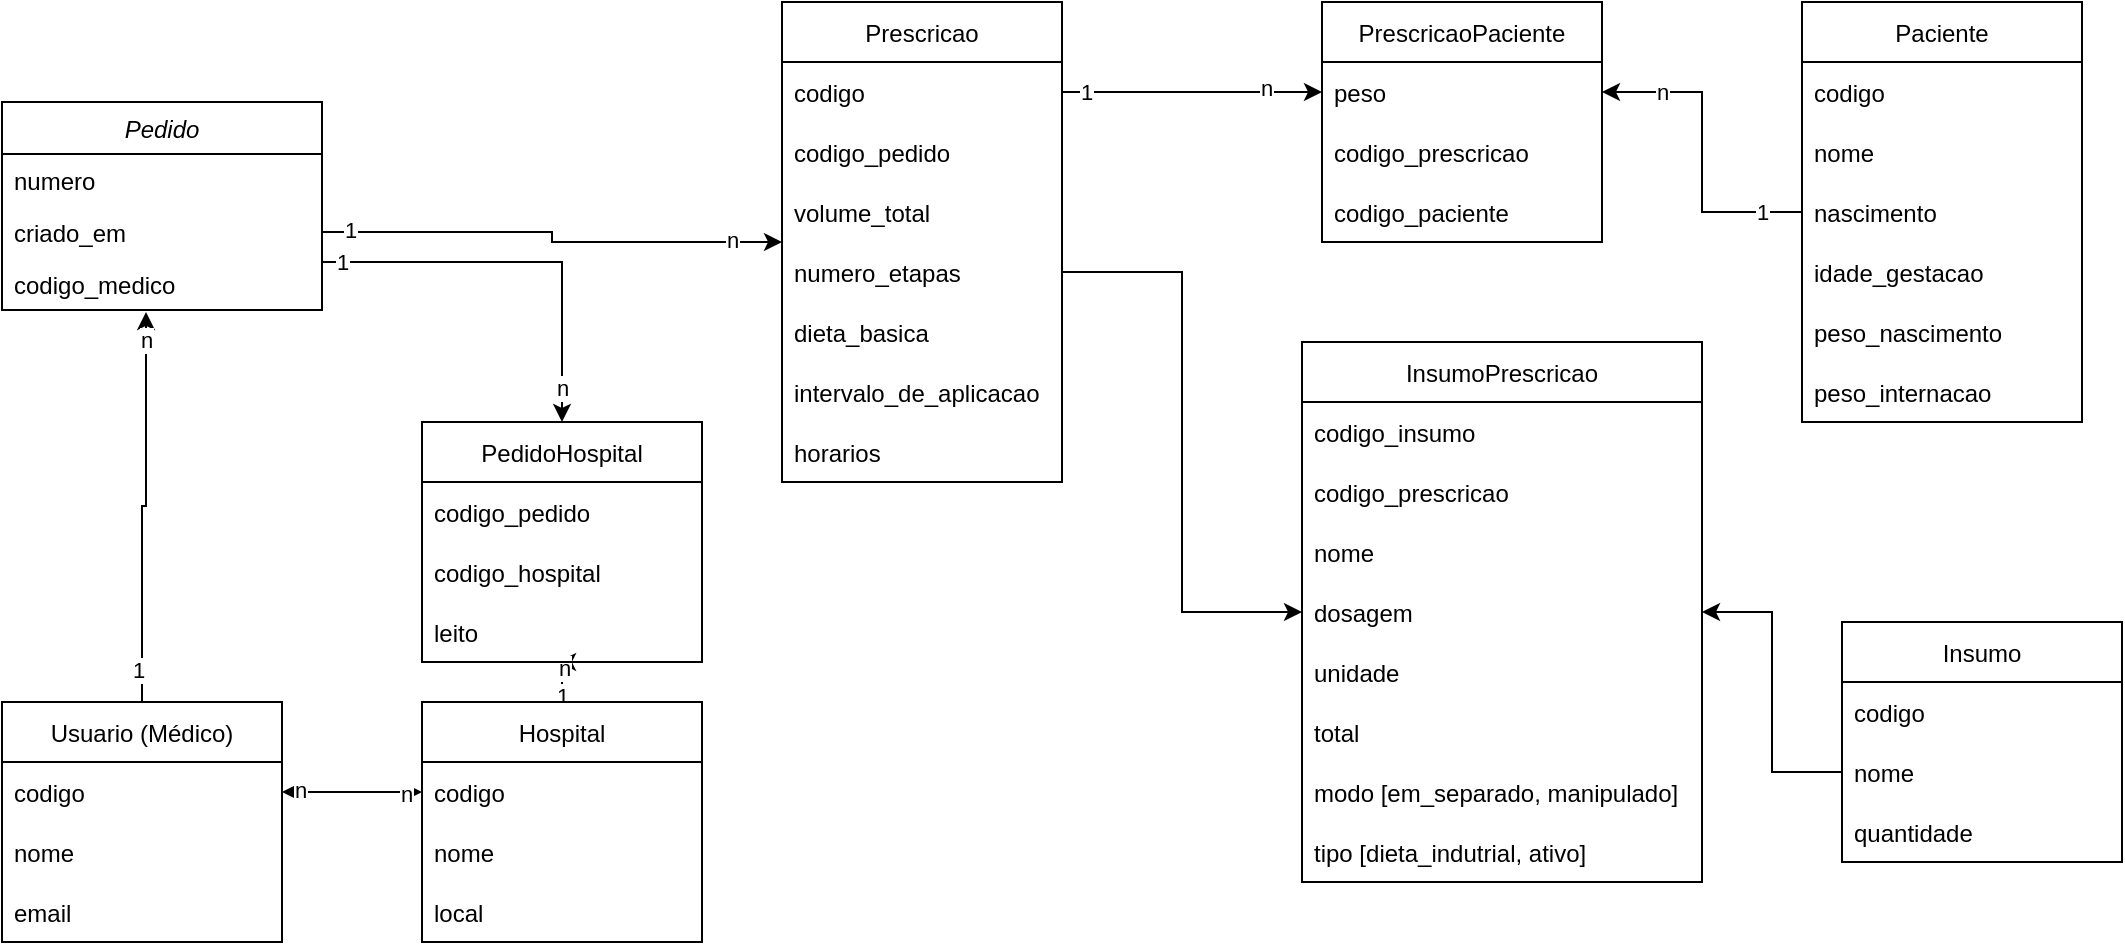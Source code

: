 <mxfile version="15.6.5" type="github">
  <diagram id="C5RBs43oDa-KdzZeNtuy" name="Page-1">
    <mxGraphModel dx="1426" dy="729" grid="1" gridSize="10" guides="1" tooltips="1" connect="1" arrows="1" fold="1" page="1" pageScale="1" pageWidth="827" pageHeight="1169" math="0" shadow="0">
      <root>
        <mxCell id="WIyWlLk6GJQsqaUBKTNV-0" />
        <mxCell id="WIyWlLk6GJQsqaUBKTNV-1" parent="WIyWlLk6GJQsqaUBKTNV-0" />
        <mxCell id="RVjRkeRHaAizrNb8GUoN-22" style="edgeStyle=orthogonalEdgeStyle;rounded=0;orthogonalLoop=1;jettySize=auto;html=1;labelBackgroundColor=default;fontColor=default;strokeColor=default;" edge="1" parent="WIyWlLk6GJQsqaUBKTNV-1" source="zkfFHV4jXpPFQw0GAbJ--0" target="RVjRkeRHaAizrNb8GUoN-23">
          <mxGeometry relative="1" as="geometry">
            <mxPoint x="280" y="220" as="targetPoint" />
            <Array as="points">
              <mxPoint x="320" y="150" />
            </Array>
          </mxGeometry>
        </mxCell>
        <mxCell id="RVjRkeRHaAizrNb8GUoN-63" value="1" style="edgeLabel;html=1;align=center;verticalAlign=middle;resizable=0;points=[];fontColor=default;" vertex="1" connectable="0" parent="RVjRkeRHaAizrNb8GUoN-22">
          <mxGeometry x="-0.905" relative="1" as="geometry">
            <mxPoint as="offset" />
          </mxGeometry>
        </mxCell>
        <mxCell id="RVjRkeRHaAizrNb8GUoN-64" value="n" style="edgeLabel;html=1;align=center;verticalAlign=middle;resizable=0;points=[];fontColor=default;" vertex="1" connectable="0" parent="RVjRkeRHaAizrNb8GUoN-22">
          <mxGeometry x="0.829" relative="1" as="geometry">
            <mxPoint as="offset" />
          </mxGeometry>
        </mxCell>
        <mxCell id="zkfFHV4jXpPFQw0GAbJ--0" value="Pedido" style="swimlane;fontStyle=2;align=center;verticalAlign=top;childLayout=stackLayout;horizontal=1;startSize=26;horizontalStack=0;resizeParent=1;resizeLast=0;collapsible=1;marginBottom=0;rounded=0;shadow=0;strokeWidth=1;fontColor=default;fillColor=default;strokeColor=default;" parent="WIyWlLk6GJQsqaUBKTNV-1" vertex="1">
          <mxGeometry x="40" y="70" width="160" height="104" as="geometry">
            <mxRectangle x="40" y="70" width="160" height="26" as="alternateBounds" />
          </mxGeometry>
        </mxCell>
        <mxCell id="zkfFHV4jXpPFQw0GAbJ--1" value="numero" style="text;align=left;verticalAlign=top;spacingLeft=4;spacingRight=4;overflow=hidden;rotatable=0;points=[[0,0.5],[1,0.5]];portConstraint=eastwest;fontColor=default;" parent="zkfFHV4jXpPFQw0GAbJ--0" vertex="1">
          <mxGeometry y="26" width="160" height="26" as="geometry" />
        </mxCell>
        <mxCell id="zkfFHV4jXpPFQw0GAbJ--2" value="criado_em" style="text;align=left;verticalAlign=top;spacingLeft=4;spacingRight=4;overflow=hidden;rotatable=0;points=[[0,0.5],[1,0.5]];portConstraint=eastwest;rounded=0;shadow=0;html=0;fontColor=default;" parent="zkfFHV4jXpPFQw0GAbJ--0" vertex="1">
          <mxGeometry y="52" width="160" height="26" as="geometry" />
        </mxCell>
        <mxCell id="RVjRkeRHaAizrNb8GUoN-83" value="codigo_medico" style="text;align=left;verticalAlign=top;spacingLeft=4;spacingRight=4;overflow=hidden;rotatable=0;points=[[0,0.5],[1,0.5]];portConstraint=eastwest;rounded=0;shadow=0;html=0;fontColor=default;" vertex="1" parent="zkfFHV4jXpPFQw0GAbJ--0">
          <mxGeometry y="78" width="160" height="26" as="geometry" />
        </mxCell>
        <mxCell id="RVjRkeRHaAizrNb8GUoN-5" style="edgeStyle=orthogonalEdgeStyle;rounded=0;orthogonalLoop=1;jettySize=auto;html=1;labelBackgroundColor=default;fontColor=default;strokeColor=default;" edge="1" parent="WIyWlLk6GJQsqaUBKTNV-1" source="zkfFHV4jXpPFQw0GAbJ--2" target="RVjRkeRHaAizrNb8GUoN-6">
          <mxGeometry relative="1" as="geometry">
            <mxPoint x="350" y="135" as="targetPoint" />
          </mxGeometry>
        </mxCell>
        <mxCell id="RVjRkeRHaAizrNb8GUoN-43" value="1" style="edgeLabel;html=1;align=center;verticalAlign=middle;resizable=0;points=[];fontColor=default;" vertex="1" connectable="0" parent="RVjRkeRHaAizrNb8GUoN-5">
          <mxGeometry x="-0.886" y="1" relative="1" as="geometry">
            <mxPoint as="offset" />
          </mxGeometry>
        </mxCell>
        <mxCell id="RVjRkeRHaAizrNb8GUoN-44" value="n" style="edgeLabel;html=1;align=center;verticalAlign=middle;resizable=0;points=[];fontColor=default;" vertex="1" connectable="0" parent="RVjRkeRHaAizrNb8GUoN-5">
          <mxGeometry x="0.785" y="1" relative="1" as="geometry">
            <mxPoint as="offset" />
          </mxGeometry>
        </mxCell>
        <mxCell id="RVjRkeRHaAizrNb8GUoN-6" value="Prescricao" style="swimlane;fontStyle=0;childLayout=stackLayout;horizontal=1;startSize=30;horizontalStack=0;resizeParent=1;resizeParentMax=0;resizeLast=0;collapsible=1;marginBottom=0;fontColor=default;strokeColor=default;fillColor=default;" vertex="1" parent="WIyWlLk6GJQsqaUBKTNV-1">
          <mxGeometry x="430" y="20" width="140" height="240" as="geometry">
            <mxRectangle x="430" y="20" width="90" height="30" as="alternateBounds" />
          </mxGeometry>
        </mxCell>
        <mxCell id="RVjRkeRHaAizrNb8GUoN-7" value="codigo" style="text;strokeColor=none;fillColor=none;align=left;verticalAlign=middle;spacingLeft=4;spacingRight=4;overflow=hidden;points=[[0,0.5],[1,0.5]];portConstraint=eastwest;rotatable=0;fontColor=default;" vertex="1" parent="RVjRkeRHaAizrNb8GUoN-6">
          <mxGeometry y="30" width="140" height="30" as="geometry" />
        </mxCell>
        <mxCell id="RVjRkeRHaAizrNb8GUoN-89" value="codigo_pedido" style="text;strokeColor=none;fillColor=none;align=left;verticalAlign=middle;spacingLeft=4;spacingRight=4;overflow=hidden;points=[[0,0.5],[1,0.5]];portConstraint=eastwest;rotatable=0;fontColor=default;" vertex="1" parent="RVjRkeRHaAizrNb8GUoN-6">
          <mxGeometry y="60" width="140" height="30" as="geometry" />
        </mxCell>
        <mxCell id="RVjRkeRHaAizrNb8GUoN-8" value="volume_total" style="text;strokeColor=none;fillColor=none;align=left;verticalAlign=middle;spacingLeft=4;spacingRight=4;overflow=hidden;points=[[0,0.5],[1,0.5]];portConstraint=eastwest;rotatable=0;fontColor=default;" vertex="1" parent="RVjRkeRHaAizrNb8GUoN-6">
          <mxGeometry y="90" width="140" height="30" as="geometry" />
        </mxCell>
        <mxCell id="RVjRkeRHaAizrNb8GUoN-65" value="numero_etapas" style="text;strokeColor=none;fillColor=none;align=left;verticalAlign=middle;spacingLeft=4;spacingRight=4;overflow=hidden;points=[[0,0.5],[1,0.5]];portConstraint=eastwest;rotatable=0;fontColor=default;" vertex="1" parent="RVjRkeRHaAizrNb8GUoN-6">
          <mxGeometry y="120" width="140" height="30" as="geometry" />
        </mxCell>
        <mxCell id="RVjRkeRHaAizrNb8GUoN-66" value="dieta_basica" style="text;strokeColor=none;fillColor=none;align=left;verticalAlign=middle;spacingLeft=4;spacingRight=4;overflow=hidden;points=[[0,0.5],[1,0.5]];portConstraint=eastwest;rotatable=0;fontColor=default;" vertex="1" parent="RVjRkeRHaAizrNb8GUoN-6">
          <mxGeometry y="150" width="140" height="30" as="geometry" />
        </mxCell>
        <mxCell id="RVjRkeRHaAizrNb8GUoN-67" value="intervalo_de_aplicacao" style="text;strokeColor=none;fillColor=none;align=left;verticalAlign=middle;spacingLeft=4;spacingRight=4;overflow=hidden;points=[[0,0.5],[1,0.5]];portConstraint=eastwest;rotatable=0;fontColor=default;" vertex="1" parent="RVjRkeRHaAizrNb8GUoN-6">
          <mxGeometry y="180" width="140" height="30" as="geometry" />
        </mxCell>
        <mxCell id="RVjRkeRHaAizrNb8GUoN-82" value="horarios" style="text;strokeColor=none;fillColor=none;align=left;verticalAlign=middle;spacingLeft=4;spacingRight=4;overflow=hidden;points=[[0,0.5],[1,0.5]];portConstraint=eastwest;rotatable=0;fontColor=default;" vertex="1" parent="RVjRkeRHaAizrNb8GUoN-6">
          <mxGeometry y="210" width="140" height="30" as="geometry" />
        </mxCell>
        <mxCell id="RVjRkeRHaAizrNb8GUoN-84" style="edgeStyle=orthogonalEdgeStyle;rounded=0;orthogonalLoop=1;jettySize=auto;html=1;entryX=0.45;entryY=1.038;entryDx=0;entryDy=0;entryPerimeter=0;labelBackgroundColor=default;fontColor=default;strokeColor=default;" edge="1" parent="WIyWlLk6GJQsqaUBKTNV-1" source="RVjRkeRHaAizrNb8GUoN-12" target="RVjRkeRHaAizrNb8GUoN-83">
          <mxGeometry relative="1" as="geometry" />
        </mxCell>
        <mxCell id="RVjRkeRHaAizrNb8GUoN-85" value="1" style="edgeLabel;html=1;align=center;verticalAlign=middle;resizable=0;points=[];fontColor=default;" vertex="1" connectable="0" parent="RVjRkeRHaAizrNb8GUoN-84">
          <mxGeometry x="-0.834" y="2" relative="1" as="geometry">
            <mxPoint as="offset" />
          </mxGeometry>
        </mxCell>
        <mxCell id="RVjRkeRHaAizrNb8GUoN-86" value="n" style="edgeLabel;html=1;align=center;verticalAlign=middle;resizable=0;points=[];fontColor=default;" vertex="1" connectable="0" parent="RVjRkeRHaAizrNb8GUoN-84">
          <mxGeometry x="0.862" relative="1" as="geometry">
            <mxPoint as="offset" />
          </mxGeometry>
        </mxCell>
        <mxCell id="RVjRkeRHaAizrNb8GUoN-12" value="Usuario (Médico)" style="swimlane;fontStyle=0;childLayout=stackLayout;horizontal=1;startSize=30;horizontalStack=0;resizeParent=1;resizeParentMax=0;resizeLast=0;collapsible=1;marginBottom=0;fontColor=default;strokeColor=default;fillColor=default;" vertex="1" parent="WIyWlLk6GJQsqaUBKTNV-1">
          <mxGeometry x="40" y="370" width="140" height="120" as="geometry">
            <mxRectangle x="20" y="370" width="70" height="30" as="alternateBounds" />
          </mxGeometry>
        </mxCell>
        <mxCell id="RVjRkeRHaAizrNb8GUoN-13" value="codigo" style="text;strokeColor=none;fillColor=none;align=left;verticalAlign=middle;spacingLeft=4;spacingRight=4;overflow=hidden;points=[[0,0.5],[1,0.5]];portConstraint=eastwest;rotatable=0;fontColor=default;" vertex="1" parent="RVjRkeRHaAizrNb8GUoN-12">
          <mxGeometry y="30" width="140" height="30" as="geometry" />
        </mxCell>
        <mxCell id="RVjRkeRHaAizrNb8GUoN-14" value="nome" style="text;strokeColor=none;fillColor=none;align=left;verticalAlign=middle;spacingLeft=4;spacingRight=4;overflow=hidden;points=[[0,0.5],[1,0.5]];portConstraint=eastwest;rotatable=0;fontColor=default;" vertex="1" parent="RVjRkeRHaAizrNb8GUoN-12">
          <mxGeometry y="60" width="140" height="30" as="geometry" />
        </mxCell>
        <mxCell id="RVjRkeRHaAizrNb8GUoN-93" value="email" style="text;strokeColor=none;fillColor=none;align=left;verticalAlign=middle;spacingLeft=4;spacingRight=4;overflow=hidden;points=[[0,0.5],[1,0.5]];portConstraint=eastwest;rotatable=0;fontColor=default;" vertex="1" parent="RVjRkeRHaAizrNb8GUoN-12">
          <mxGeometry y="90" width="140" height="30" as="geometry" />
        </mxCell>
        <mxCell id="RVjRkeRHaAizrNb8GUoN-60" style="edgeStyle=orthogonalEdgeStyle;rounded=0;orthogonalLoop=1;jettySize=auto;html=1;entryX=0.486;entryY=1;entryDx=0;entryDy=0;entryPerimeter=0;labelBackgroundColor=default;fontColor=default;strokeColor=default;" edge="1" parent="WIyWlLk6GJQsqaUBKTNV-1" source="RVjRkeRHaAizrNb8GUoN-17" target="RVjRkeRHaAizrNb8GUoN-24">
          <mxGeometry relative="1" as="geometry" />
        </mxCell>
        <mxCell id="RVjRkeRHaAizrNb8GUoN-61" value="1" style="edgeLabel;html=1;align=center;verticalAlign=middle;resizable=0;points=[];fontColor=default;" vertex="1" connectable="0" parent="RVjRkeRHaAizrNb8GUoN-60">
          <mxGeometry x="-0.722" relative="1" as="geometry">
            <mxPoint as="offset" />
          </mxGeometry>
        </mxCell>
        <mxCell id="RVjRkeRHaAizrNb8GUoN-62" value="n" style="edgeLabel;html=1;align=center;verticalAlign=middle;resizable=0;points=[];fontColor=default;" vertex="1" connectable="0" parent="RVjRkeRHaAizrNb8GUoN-60">
          <mxGeometry x="0.556" y="-1" relative="1" as="geometry">
            <mxPoint as="offset" />
          </mxGeometry>
        </mxCell>
        <mxCell id="RVjRkeRHaAizrNb8GUoN-17" value="Hospital" style="swimlane;fontStyle=0;childLayout=stackLayout;horizontal=1;startSize=30;horizontalStack=0;resizeParent=1;resizeParentMax=0;resizeLast=0;collapsible=1;marginBottom=0;fontColor=default;strokeColor=default;fillColor=default;" vertex="1" parent="WIyWlLk6GJQsqaUBKTNV-1">
          <mxGeometry x="250" y="370" width="140" height="120" as="geometry">
            <mxRectangle x="250" y="370" width="80" height="30" as="alternateBounds" />
          </mxGeometry>
        </mxCell>
        <mxCell id="RVjRkeRHaAizrNb8GUoN-18" value="codigo" style="text;strokeColor=none;fillColor=none;align=left;verticalAlign=middle;spacingLeft=4;spacingRight=4;overflow=hidden;points=[[0,0.5],[1,0.5]];portConstraint=eastwest;rotatable=0;fontColor=default;" vertex="1" parent="RVjRkeRHaAizrNb8GUoN-17">
          <mxGeometry y="30" width="140" height="30" as="geometry" />
        </mxCell>
        <mxCell id="RVjRkeRHaAizrNb8GUoN-19" value="nome" style="text;strokeColor=none;fillColor=none;align=left;verticalAlign=middle;spacingLeft=4;spacingRight=4;overflow=hidden;points=[[0,0.5],[1,0.5]];portConstraint=eastwest;rotatable=0;fontColor=default;" vertex="1" parent="RVjRkeRHaAizrNb8GUoN-17">
          <mxGeometry y="60" width="140" height="30" as="geometry" />
        </mxCell>
        <mxCell id="RVjRkeRHaAizrNb8GUoN-20" value="local" style="text;strokeColor=none;fillColor=none;align=left;verticalAlign=middle;spacingLeft=4;spacingRight=4;overflow=hidden;points=[[0,0.5],[1,0.5]];portConstraint=eastwest;rotatable=0;fontColor=default;" vertex="1" parent="RVjRkeRHaAizrNb8GUoN-17">
          <mxGeometry y="90" width="140" height="30" as="geometry" />
        </mxCell>
        <mxCell id="RVjRkeRHaAizrNb8GUoN-23" value="PedidoHospital" style="swimlane;fontStyle=0;childLayout=stackLayout;horizontal=1;startSize=30;horizontalStack=0;resizeParent=1;resizeParentMax=0;resizeLast=0;collapsible=1;marginBottom=0;fontColor=default;strokeColor=default;fillColor=default;" vertex="1" parent="WIyWlLk6GJQsqaUBKTNV-1">
          <mxGeometry x="250" y="230" width="140" height="120" as="geometry">
            <mxRectangle x="250" y="230" width="110" height="30" as="alternateBounds" />
          </mxGeometry>
        </mxCell>
        <mxCell id="RVjRkeRHaAizrNb8GUoN-87" value="codigo_pedido" style="text;strokeColor=none;fillColor=none;align=left;verticalAlign=middle;spacingLeft=4;spacingRight=4;overflow=hidden;points=[[0,0.5],[1,0.5]];portConstraint=eastwest;rotatable=0;fontColor=default;" vertex="1" parent="RVjRkeRHaAizrNb8GUoN-23">
          <mxGeometry y="30" width="140" height="30" as="geometry" />
        </mxCell>
        <mxCell id="RVjRkeRHaAizrNb8GUoN-88" value="codigo_hospital" style="text;strokeColor=none;fillColor=none;align=left;verticalAlign=middle;spacingLeft=4;spacingRight=4;overflow=hidden;points=[[0,0.5],[1,0.5]];portConstraint=eastwest;rotatable=0;fontColor=default;" vertex="1" parent="RVjRkeRHaAizrNb8GUoN-23">
          <mxGeometry y="60" width="140" height="30" as="geometry" />
        </mxCell>
        <mxCell id="RVjRkeRHaAizrNb8GUoN-24" value="leito" style="text;strokeColor=none;fillColor=none;align=left;verticalAlign=middle;spacingLeft=4;spacingRight=4;overflow=hidden;points=[[0,0.5],[1,0.5]];portConstraint=eastwest;rotatable=0;fontColor=default;" vertex="1" parent="RVjRkeRHaAizrNb8GUoN-23">
          <mxGeometry y="90" width="140" height="30" as="geometry" />
        </mxCell>
        <mxCell id="RVjRkeRHaAizrNb8GUoN-30" value="Paciente" style="swimlane;fontStyle=0;childLayout=stackLayout;horizontal=1;startSize=30;horizontalStack=0;resizeParent=1;resizeParentMax=0;resizeLast=0;collapsible=1;marginBottom=0;fontColor=default;strokeColor=default;fillColor=default;" vertex="1" parent="WIyWlLk6GJQsqaUBKTNV-1">
          <mxGeometry x="940" y="20" width="140" height="210" as="geometry">
            <mxRectangle x="540" y="-20" width="80" height="30" as="alternateBounds" />
          </mxGeometry>
        </mxCell>
        <mxCell id="RVjRkeRHaAizrNb8GUoN-31" value="codigo" style="text;strokeColor=none;fillColor=none;align=left;verticalAlign=middle;spacingLeft=4;spacingRight=4;overflow=hidden;points=[[0,0.5],[1,0.5]];portConstraint=eastwest;rotatable=0;fontColor=default;" vertex="1" parent="RVjRkeRHaAizrNb8GUoN-30">
          <mxGeometry y="30" width="140" height="30" as="geometry" />
        </mxCell>
        <mxCell id="RVjRkeRHaAizrNb8GUoN-32" value="nome" style="text;strokeColor=none;fillColor=none;align=left;verticalAlign=middle;spacingLeft=4;spacingRight=4;overflow=hidden;points=[[0,0.5],[1,0.5]];portConstraint=eastwest;rotatable=0;fontColor=default;" vertex="1" parent="RVjRkeRHaAizrNb8GUoN-30">
          <mxGeometry y="60" width="140" height="30" as="geometry" />
        </mxCell>
        <mxCell id="RVjRkeRHaAizrNb8GUoN-33" value="nascimento" style="text;strokeColor=none;fillColor=none;align=left;verticalAlign=middle;spacingLeft=4;spacingRight=4;overflow=hidden;points=[[0,0.5],[1,0.5]];portConstraint=eastwest;rotatable=0;fontColor=default;" vertex="1" parent="RVjRkeRHaAizrNb8GUoN-30">
          <mxGeometry y="90" width="140" height="30" as="geometry" />
        </mxCell>
        <mxCell id="RVjRkeRHaAizrNb8GUoN-42" value="idade_gestacao" style="text;strokeColor=none;fillColor=none;align=left;verticalAlign=middle;spacingLeft=4;spacingRight=4;overflow=hidden;points=[[0,0.5],[1,0.5]];portConstraint=eastwest;rotatable=0;fontColor=default;" vertex="1" parent="RVjRkeRHaAizrNb8GUoN-30">
          <mxGeometry y="120" width="140" height="30" as="geometry" />
        </mxCell>
        <mxCell id="RVjRkeRHaAizrNb8GUoN-34" value="peso_nascimento" style="text;strokeColor=none;fillColor=none;align=left;verticalAlign=middle;spacingLeft=4;spacingRight=4;overflow=hidden;points=[[0,0.5],[1,0.5]];portConstraint=eastwest;rotatable=0;fontColor=default;" vertex="1" parent="RVjRkeRHaAizrNb8GUoN-30">
          <mxGeometry y="150" width="140" height="30" as="geometry" />
        </mxCell>
        <mxCell id="RVjRkeRHaAizrNb8GUoN-41" value="peso_internacao" style="text;strokeColor=none;fillColor=none;align=left;verticalAlign=middle;spacingLeft=4;spacingRight=4;overflow=hidden;points=[[0,0.5],[1,0.5]];portConstraint=eastwest;rotatable=0;fontColor=default;" vertex="1" parent="RVjRkeRHaAizrNb8GUoN-30">
          <mxGeometry y="180" width="140" height="30" as="geometry" />
        </mxCell>
        <mxCell id="RVjRkeRHaAizrNb8GUoN-35" value="PrescricaoPaciente" style="swimlane;fontStyle=0;childLayout=stackLayout;horizontal=1;startSize=30;horizontalStack=0;resizeParent=1;resizeParentMax=0;resizeLast=0;collapsible=1;marginBottom=0;fontColor=default;strokeColor=default;fillColor=default;" vertex="1" parent="WIyWlLk6GJQsqaUBKTNV-1">
          <mxGeometry x="700" y="20" width="140" height="120" as="geometry" />
        </mxCell>
        <mxCell id="RVjRkeRHaAizrNb8GUoN-36" value="peso" style="text;strokeColor=none;fillColor=none;align=left;verticalAlign=middle;spacingLeft=4;spacingRight=4;overflow=hidden;points=[[0,0.5],[1,0.5]];portConstraint=eastwest;rotatable=0;fontColor=default;" vertex="1" parent="RVjRkeRHaAizrNb8GUoN-35">
          <mxGeometry y="30" width="140" height="30" as="geometry" />
        </mxCell>
        <mxCell id="RVjRkeRHaAizrNb8GUoN-90" value="codigo_prescricao" style="text;strokeColor=none;fillColor=none;align=left;verticalAlign=middle;spacingLeft=4;spacingRight=4;overflow=hidden;points=[[0,0.5],[1,0.5]];portConstraint=eastwest;rotatable=0;fontColor=default;" vertex="1" parent="RVjRkeRHaAizrNb8GUoN-35">
          <mxGeometry y="60" width="140" height="30" as="geometry" />
        </mxCell>
        <mxCell id="RVjRkeRHaAizrNb8GUoN-91" value="codigo_paciente" style="text;strokeColor=none;fillColor=none;align=left;verticalAlign=middle;spacingLeft=4;spacingRight=4;overflow=hidden;points=[[0,0.5],[1,0.5]];portConstraint=eastwest;rotatable=0;fontColor=default;" vertex="1" parent="RVjRkeRHaAizrNb8GUoN-35">
          <mxGeometry y="90" width="140" height="30" as="geometry" />
        </mxCell>
        <mxCell id="RVjRkeRHaAizrNb8GUoN-47" style="edgeStyle=orthogonalEdgeStyle;rounded=0;orthogonalLoop=1;jettySize=auto;html=1;entryX=0;entryY=0.5;entryDx=0;entryDy=0;labelBackgroundColor=default;fontColor=default;strokeColor=default;" edge="1" parent="WIyWlLk6GJQsqaUBKTNV-1" source="RVjRkeRHaAizrNb8GUoN-7" target="RVjRkeRHaAizrNb8GUoN-36">
          <mxGeometry relative="1" as="geometry" />
        </mxCell>
        <mxCell id="RVjRkeRHaAizrNb8GUoN-48" value="1" style="edgeLabel;html=1;align=center;verticalAlign=middle;resizable=0;points=[];fontColor=default;" vertex="1" connectable="0" parent="RVjRkeRHaAizrNb8GUoN-47">
          <mxGeometry x="-0.821" relative="1" as="geometry">
            <mxPoint as="offset" />
          </mxGeometry>
        </mxCell>
        <mxCell id="RVjRkeRHaAizrNb8GUoN-49" value="n" style="edgeLabel;html=1;align=center;verticalAlign=middle;resizable=0;points=[];fontColor=default;" vertex="1" connectable="0" parent="RVjRkeRHaAizrNb8GUoN-47">
          <mxGeometry x="0.564" y="2" relative="1" as="geometry">
            <mxPoint as="offset" />
          </mxGeometry>
        </mxCell>
        <mxCell id="RVjRkeRHaAizrNb8GUoN-50" style="edgeStyle=orthogonalEdgeStyle;rounded=0;orthogonalLoop=1;jettySize=auto;html=1;entryX=1;entryY=0.5;entryDx=0;entryDy=0;labelBackgroundColor=default;fontColor=default;strokeColor=default;" edge="1" parent="WIyWlLk6GJQsqaUBKTNV-1" source="RVjRkeRHaAizrNb8GUoN-33" target="RVjRkeRHaAizrNb8GUoN-36">
          <mxGeometry relative="1" as="geometry" />
        </mxCell>
        <mxCell id="RVjRkeRHaAizrNb8GUoN-51" value="1" style="edgeLabel;html=1;align=center;verticalAlign=middle;resizable=0;points=[];fontColor=default;" vertex="1" connectable="0" parent="RVjRkeRHaAizrNb8GUoN-50">
          <mxGeometry x="-0.743" relative="1" as="geometry">
            <mxPoint as="offset" />
          </mxGeometry>
        </mxCell>
        <mxCell id="RVjRkeRHaAizrNb8GUoN-52" value="n" style="edgeLabel;html=1;align=center;verticalAlign=middle;resizable=0;points=[];fontColor=default;" vertex="1" connectable="0" parent="RVjRkeRHaAizrNb8GUoN-50">
          <mxGeometry x="0.629" relative="1" as="geometry">
            <mxPoint as="offset" />
          </mxGeometry>
        </mxCell>
        <mxCell id="RVjRkeRHaAizrNb8GUoN-57" value="" style="endArrow=classic;startArrow=classic;html=1;rounded=0;labelBackgroundColor=default;fontColor=default;strokeColor=default;exitX=1;exitY=0.5;exitDx=0;exitDy=0;entryX=0;entryY=0.5;entryDx=0;entryDy=0;" edge="1" parent="WIyWlLk6GJQsqaUBKTNV-1" source="RVjRkeRHaAizrNb8GUoN-13" target="RVjRkeRHaAizrNb8GUoN-18">
          <mxGeometry width="50" height="50" relative="1" as="geometry">
            <mxPoint x="390" y="380" as="sourcePoint" />
            <mxPoint x="440" y="330" as="targetPoint" />
          </mxGeometry>
        </mxCell>
        <mxCell id="RVjRkeRHaAizrNb8GUoN-58" value="n" style="edgeLabel;html=1;align=center;verticalAlign=middle;resizable=0;points=[];fontColor=default;" vertex="1" connectable="0" parent="RVjRkeRHaAizrNb8GUoN-57">
          <mxGeometry x="-0.76" y="1" relative="1" as="geometry">
            <mxPoint as="offset" />
          </mxGeometry>
        </mxCell>
        <mxCell id="RVjRkeRHaAizrNb8GUoN-59" value="n" style="edgeLabel;html=1;align=center;verticalAlign=middle;resizable=0;points=[];fontColor=default;" vertex="1" connectable="0" parent="RVjRkeRHaAizrNb8GUoN-57">
          <mxGeometry x="0.76" y="-1" relative="1" as="geometry">
            <mxPoint as="offset" />
          </mxGeometry>
        </mxCell>
        <mxCell id="RVjRkeRHaAizrNb8GUoN-68" value="Insumo" style="swimlane;fontStyle=0;childLayout=stackLayout;horizontal=1;startSize=30;horizontalStack=0;resizeParent=1;resizeParentMax=0;resizeLast=0;collapsible=1;marginBottom=0;labelBackgroundColor=default;fontColor=default;strokeColor=default;fillColor=default;" vertex="1" parent="WIyWlLk6GJQsqaUBKTNV-1">
          <mxGeometry x="960" y="330" width="140" height="120" as="geometry" />
        </mxCell>
        <mxCell id="RVjRkeRHaAizrNb8GUoN-69" value="codigo" style="text;strokeColor=none;fillColor=none;align=left;verticalAlign=middle;spacingLeft=4;spacingRight=4;overflow=hidden;points=[[0,0.5],[1,0.5]];portConstraint=eastwest;rotatable=0;labelBackgroundColor=default;fontColor=default;" vertex="1" parent="RVjRkeRHaAizrNb8GUoN-68">
          <mxGeometry y="30" width="140" height="30" as="geometry" />
        </mxCell>
        <mxCell id="RVjRkeRHaAizrNb8GUoN-70" value="nome" style="text;strokeColor=none;fillColor=none;align=left;verticalAlign=middle;spacingLeft=4;spacingRight=4;overflow=hidden;points=[[0,0.5],[1,0.5]];portConstraint=eastwest;rotatable=0;labelBackgroundColor=default;fontColor=default;" vertex="1" parent="RVjRkeRHaAizrNb8GUoN-68">
          <mxGeometry y="60" width="140" height="30" as="geometry" />
        </mxCell>
        <mxCell id="RVjRkeRHaAizrNb8GUoN-71" value="quantidade" style="text;strokeColor=none;fillColor=none;align=left;verticalAlign=middle;spacingLeft=4;spacingRight=4;overflow=hidden;points=[[0,0.5],[1,0.5]];portConstraint=eastwest;rotatable=0;labelBackgroundColor=default;fontColor=default;" vertex="1" parent="RVjRkeRHaAizrNb8GUoN-68">
          <mxGeometry y="90" width="140" height="30" as="geometry" />
        </mxCell>
        <mxCell id="RVjRkeRHaAizrNb8GUoN-72" value="InsumoPrescricao" style="swimlane;fontStyle=0;childLayout=stackLayout;horizontal=1;startSize=30;horizontalStack=0;resizeParent=1;resizeParentMax=0;resizeLast=0;collapsible=1;marginBottom=0;labelBackgroundColor=default;fontColor=default;strokeColor=default;fillColor=default;" vertex="1" parent="WIyWlLk6GJQsqaUBKTNV-1">
          <mxGeometry x="690" y="190" width="200" height="270" as="geometry" />
        </mxCell>
        <mxCell id="RVjRkeRHaAizrNb8GUoN-73" value="codigo_insumo" style="text;strokeColor=none;fillColor=none;align=left;verticalAlign=middle;spacingLeft=4;spacingRight=4;overflow=hidden;points=[[0,0.5],[1,0.5]];portConstraint=eastwest;rotatable=0;labelBackgroundColor=default;fontColor=default;" vertex="1" parent="RVjRkeRHaAizrNb8GUoN-72">
          <mxGeometry y="30" width="200" height="30" as="geometry" />
        </mxCell>
        <mxCell id="RVjRkeRHaAizrNb8GUoN-92" value="codigo_prescricao" style="text;strokeColor=none;fillColor=none;align=left;verticalAlign=middle;spacingLeft=4;spacingRight=4;overflow=hidden;points=[[0,0.5],[1,0.5]];portConstraint=eastwest;rotatable=0;labelBackgroundColor=default;fontColor=default;" vertex="1" parent="RVjRkeRHaAizrNb8GUoN-72">
          <mxGeometry y="60" width="200" height="30" as="geometry" />
        </mxCell>
        <mxCell id="RVjRkeRHaAizrNb8GUoN-74" value="nome" style="text;strokeColor=none;fillColor=none;align=left;verticalAlign=middle;spacingLeft=4;spacingRight=4;overflow=hidden;points=[[0,0.5],[1,0.5]];portConstraint=eastwest;rotatable=0;labelBackgroundColor=default;fontColor=default;" vertex="1" parent="RVjRkeRHaAizrNb8GUoN-72">
          <mxGeometry y="90" width="200" height="30" as="geometry" />
        </mxCell>
        <mxCell id="RVjRkeRHaAizrNb8GUoN-75" value="dosagem" style="text;strokeColor=none;fillColor=none;align=left;verticalAlign=middle;spacingLeft=4;spacingRight=4;overflow=hidden;points=[[0,0.5],[1,0.5]];portConstraint=eastwest;rotatable=0;labelBackgroundColor=default;fontColor=default;" vertex="1" parent="RVjRkeRHaAizrNb8GUoN-72">
          <mxGeometry y="120" width="200" height="30" as="geometry" />
        </mxCell>
        <mxCell id="RVjRkeRHaAizrNb8GUoN-76" value="unidade" style="text;strokeColor=none;fillColor=none;align=left;verticalAlign=middle;spacingLeft=4;spacingRight=4;overflow=hidden;points=[[0,0.5],[1,0.5]];portConstraint=eastwest;rotatable=0;labelBackgroundColor=default;fontColor=default;" vertex="1" parent="RVjRkeRHaAizrNb8GUoN-72">
          <mxGeometry y="150" width="200" height="30" as="geometry" />
        </mxCell>
        <mxCell id="RVjRkeRHaAizrNb8GUoN-77" value="total" style="text;strokeColor=none;fillColor=none;align=left;verticalAlign=middle;spacingLeft=4;spacingRight=4;overflow=hidden;points=[[0,0.5],[1,0.5]];portConstraint=eastwest;rotatable=0;labelBackgroundColor=default;fontColor=default;" vertex="1" parent="RVjRkeRHaAizrNb8GUoN-72">
          <mxGeometry y="180" width="200" height="30" as="geometry" />
        </mxCell>
        <mxCell id="RVjRkeRHaAizrNb8GUoN-78" value="modo [em_separado, manipulado]" style="text;strokeColor=none;fillColor=none;align=left;verticalAlign=middle;spacingLeft=4;spacingRight=4;overflow=hidden;points=[[0,0.5],[1,0.5]];portConstraint=eastwest;rotatable=0;labelBackgroundColor=default;fontColor=default;" vertex="1" parent="RVjRkeRHaAizrNb8GUoN-72">
          <mxGeometry y="210" width="200" height="30" as="geometry" />
        </mxCell>
        <mxCell id="RVjRkeRHaAizrNb8GUoN-79" value="tipo [dieta_indutrial, ativo]" style="text;strokeColor=none;fillColor=none;align=left;verticalAlign=middle;spacingLeft=4;spacingRight=4;overflow=hidden;points=[[0,0.5],[1,0.5]];portConstraint=eastwest;rotatable=0;labelBackgroundColor=default;fontColor=default;" vertex="1" parent="RVjRkeRHaAizrNb8GUoN-72">
          <mxGeometry y="240" width="200" height="30" as="geometry" />
        </mxCell>
        <mxCell id="RVjRkeRHaAizrNb8GUoN-80" style="edgeStyle=orthogonalEdgeStyle;rounded=0;orthogonalLoop=1;jettySize=auto;html=1;entryX=0;entryY=0.5;entryDx=0;entryDy=0;labelBackgroundColor=default;fontColor=default;strokeColor=default;" edge="1" parent="WIyWlLk6GJQsqaUBKTNV-1" source="RVjRkeRHaAizrNb8GUoN-65" target="RVjRkeRHaAizrNb8GUoN-75">
          <mxGeometry relative="1" as="geometry" />
        </mxCell>
        <mxCell id="RVjRkeRHaAizrNb8GUoN-81" style="edgeStyle=orthogonalEdgeStyle;rounded=0;orthogonalLoop=1;jettySize=auto;html=1;labelBackgroundColor=default;fontColor=default;strokeColor=default;" edge="1" parent="WIyWlLk6GJQsqaUBKTNV-1" source="RVjRkeRHaAizrNb8GUoN-70" target="RVjRkeRHaAizrNb8GUoN-75">
          <mxGeometry relative="1" as="geometry" />
        </mxCell>
      </root>
    </mxGraphModel>
  </diagram>
</mxfile>

